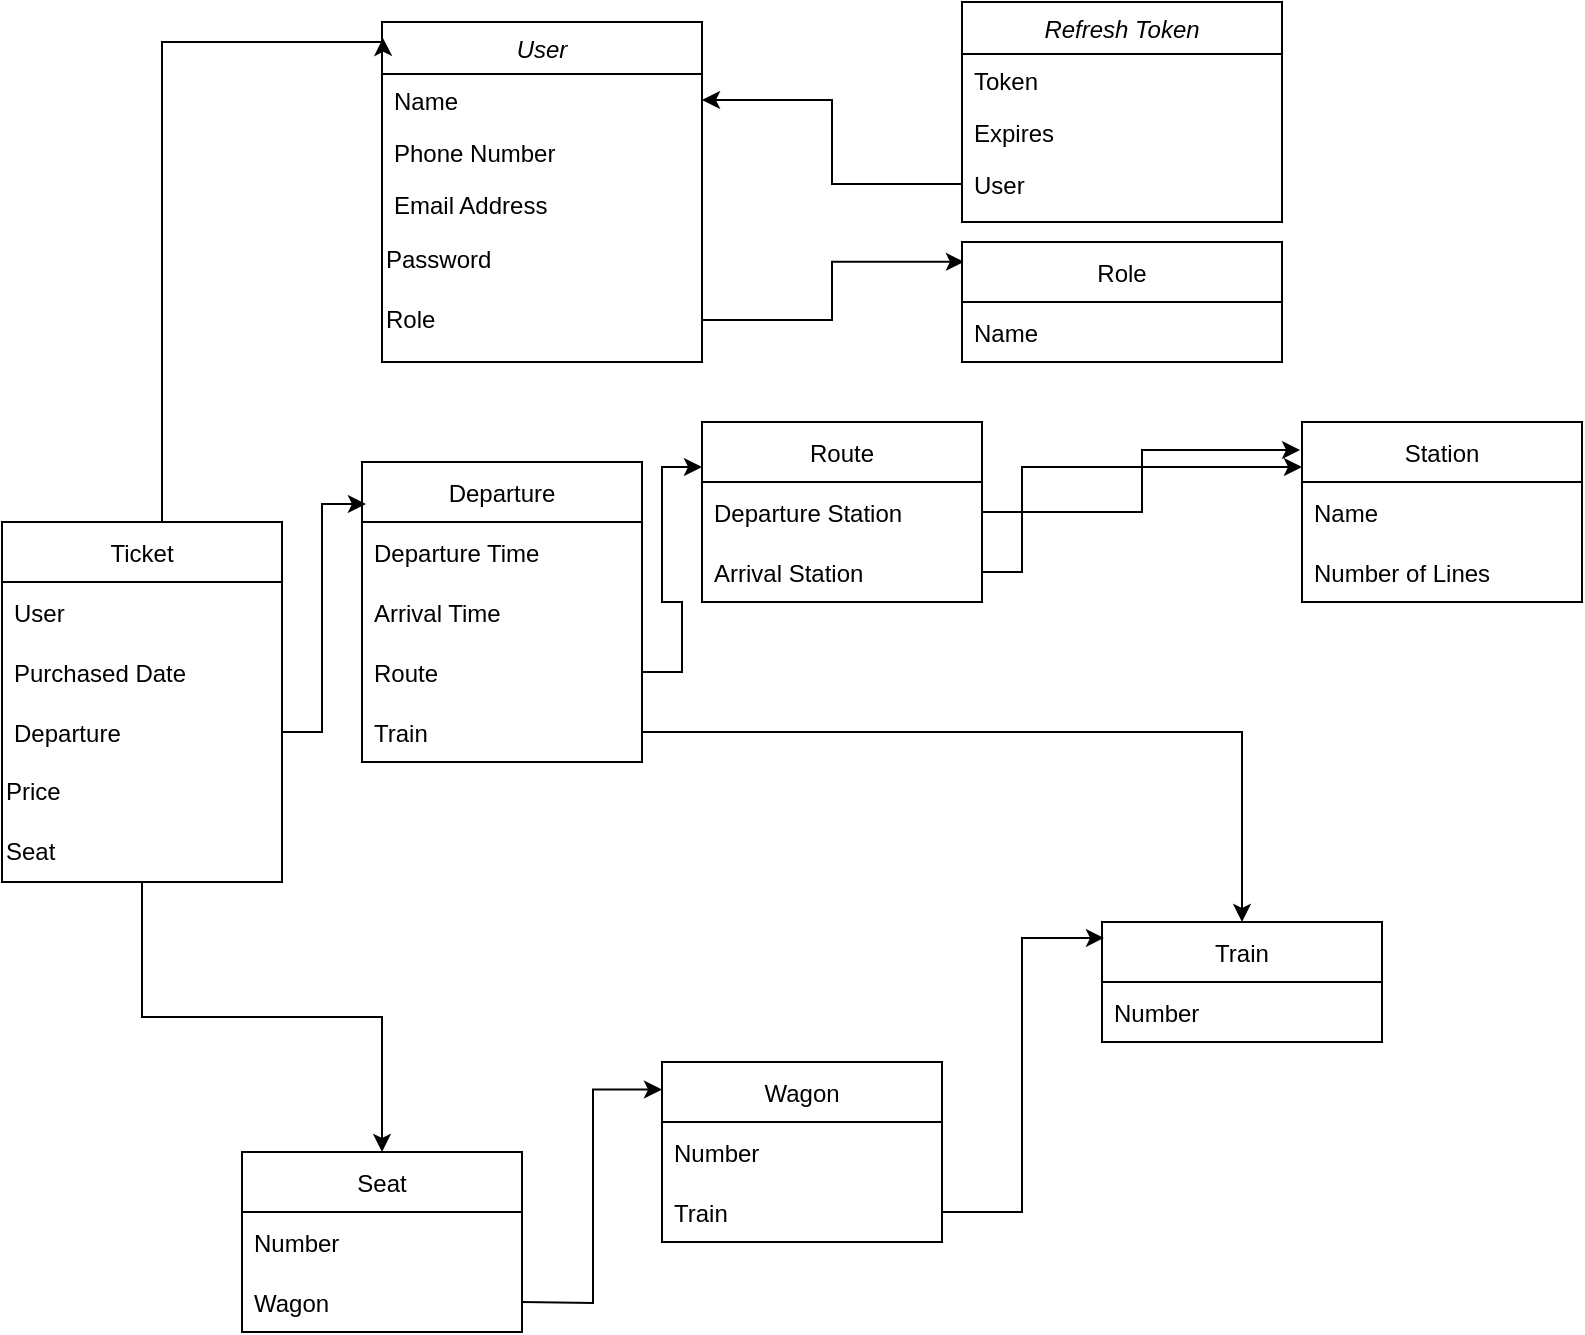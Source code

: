 <mxfile version="15.7.4" type="github">
  <diagram id="C5RBs43oDa-KdzZeNtuy" name="Page-1">
    <mxGraphModel dx="1038" dy="579" grid="1" gridSize="10" guides="1" tooltips="1" connect="1" arrows="1" fold="1" page="1" pageScale="1" pageWidth="827" pageHeight="1169" math="0" shadow="0">
      <root>
        <mxCell id="WIyWlLk6GJQsqaUBKTNV-0" />
        <mxCell id="WIyWlLk6GJQsqaUBKTNV-1" parent="WIyWlLk6GJQsqaUBKTNV-0" />
        <mxCell id="zkfFHV4jXpPFQw0GAbJ--0" value="User" style="swimlane;fontStyle=2;align=center;verticalAlign=top;childLayout=stackLayout;horizontal=1;startSize=26;horizontalStack=0;resizeParent=1;resizeLast=0;collapsible=1;marginBottom=0;rounded=0;shadow=0;strokeWidth=1;" parent="WIyWlLk6GJQsqaUBKTNV-1" vertex="1">
          <mxGeometry x="220" y="40" width="160" height="170" as="geometry">
            <mxRectangle x="230" y="140" width="160" height="26" as="alternateBounds" />
          </mxGeometry>
        </mxCell>
        <mxCell id="zkfFHV4jXpPFQw0GAbJ--1" value="Name" style="text;align=left;verticalAlign=top;spacingLeft=4;spacingRight=4;overflow=hidden;rotatable=0;points=[[0,0.5],[1,0.5]];portConstraint=eastwest;" parent="zkfFHV4jXpPFQw0GAbJ--0" vertex="1">
          <mxGeometry y="26" width="160" height="26" as="geometry" />
        </mxCell>
        <mxCell id="zkfFHV4jXpPFQw0GAbJ--2" value="Phone Number" style="text;align=left;verticalAlign=top;spacingLeft=4;spacingRight=4;overflow=hidden;rotatable=0;points=[[0,0.5],[1,0.5]];portConstraint=eastwest;rounded=0;shadow=0;html=0;" parent="zkfFHV4jXpPFQw0GAbJ--0" vertex="1">
          <mxGeometry y="52" width="160" height="26" as="geometry" />
        </mxCell>
        <mxCell id="zkfFHV4jXpPFQw0GAbJ--3" value="Email Address" style="text;align=left;verticalAlign=top;spacingLeft=4;spacingRight=4;overflow=hidden;rotatable=0;points=[[0,0.5],[1,0.5]];portConstraint=eastwest;rounded=0;shadow=0;html=0;" parent="zkfFHV4jXpPFQw0GAbJ--0" vertex="1">
          <mxGeometry y="78" width="160" height="26" as="geometry" />
        </mxCell>
        <mxCell id="L3c_1vITKOUlRn1arU0Z-3" value="Password" style="text;html=1;strokeColor=none;fillColor=none;align=left;verticalAlign=middle;whiteSpace=wrap;rounded=0;" parent="zkfFHV4jXpPFQw0GAbJ--0" vertex="1">
          <mxGeometry y="104" width="160" height="30" as="geometry" />
        </mxCell>
        <mxCell id="L3c_1vITKOUlRn1arU0Z-2" value="Role" style="text;html=1;strokeColor=none;fillColor=none;align=left;verticalAlign=middle;whiteSpace=wrap;rounded=0;" parent="zkfFHV4jXpPFQw0GAbJ--0" vertex="1">
          <mxGeometry y="134" width="160" height="30" as="geometry" />
        </mxCell>
        <mxCell id="L3c_1vITKOUlRn1arU0Z-8" style="edgeStyle=orthogonalEdgeStyle;rounded=0;orthogonalLoop=1;jettySize=auto;html=1;exitX=1;exitY=0.5;exitDx=0;exitDy=0;entryX=0.006;entryY=0.165;entryDx=0;entryDy=0;entryPerimeter=0;" parent="WIyWlLk6GJQsqaUBKTNV-1" source="L3c_1vITKOUlRn1arU0Z-2" target="L3c_1vITKOUlRn1arU0Z-4" edge="1">
          <mxGeometry relative="1" as="geometry" />
        </mxCell>
        <mxCell id="L3c_1vITKOUlRn1arU0Z-14" style="edgeStyle=orthogonalEdgeStyle;rounded=0;orthogonalLoop=1;jettySize=auto;html=1;entryX=0.003;entryY=0.047;entryDx=0;entryDy=0;entryPerimeter=0;" parent="WIyWlLk6GJQsqaUBKTNV-1" source="L3c_1vITKOUlRn1arU0Z-9" target="zkfFHV4jXpPFQw0GAbJ--0" edge="1">
          <mxGeometry relative="1" as="geometry">
            <Array as="points">
              <mxPoint x="110" y="50" />
            </Array>
          </mxGeometry>
        </mxCell>
        <mxCell id="L3c_1vITKOUlRn1arU0Z-9" value="Ticket" style="swimlane;fontStyle=0;childLayout=stackLayout;horizontal=1;startSize=30;horizontalStack=0;resizeParent=1;resizeParentMax=0;resizeLast=0;collapsible=1;marginBottom=0;align=center;" parent="WIyWlLk6GJQsqaUBKTNV-1" vertex="1">
          <mxGeometry x="30" y="290" width="140" height="180" as="geometry" />
        </mxCell>
        <mxCell id="L3c_1vITKOUlRn1arU0Z-10" value="User" style="text;strokeColor=none;fillColor=none;align=left;verticalAlign=middle;spacingLeft=4;spacingRight=4;overflow=hidden;points=[[0,0.5],[1,0.5]];portConstraint=eastwest;rotatable=0;" parent="L3c_1vITKOUlRn1arU0Z-9" vertex="1">
          <mxGeometry y="30" width="140" height="30" as="geometry" />
        </mxCell>
        <mxCell id="L3c_1vITKOUlRn1arU0Z-11" value="Purchased Date" style="text;strokeColor=none;fillColor=none;align=left;verticalAlign=middle;spacingLeft=4;spacingRight=4;overflow=hidden;points=[[0,0.5],[1,0.5]];portConstraint=eastwest;rotatable=0;" parent="L3c_1vITKOUlRn1arU0Z-9" vertex="1">
          <mxGeometry y="60" width="140" height="30" as="geometry" />
        </mxCell>
        <mxCell id="L3c_1vITKOUlRn1arU0Z-12" value="Departure" style="text;strokeColor=none;fillColor=none;align=left;verticalAlign=middle;spacingLeft=4;spacingRight=4;overflow=hidden;points=[[0,0.5],[1,0.5]];portConstraint=eastwest;rotatable=0;" parent="L3c_1vITKOUlRn1arU0Z-9" vertex="1">
          <mxGeometry y="90" width="140" height="30" as="geometry" />
        </mxCell>
        <mxCell id="L3c_1vITKOUlRn1arU0Z-15" value="Price" style="text;html=1;strokeColor=none;fillColor=none;align=left;verticalAlign=middle;whiteSpace=wrap;rounded=0;" parent="L3c_1vITKOUlRn1arU0Z-9" vertex="1">
          <mxGeometry y="120" width="140" height="30" as="geometry" />
        </mxCell>
        <mxCell id="duiz7f9OSfAzjs-m36-N-15" value="Seat" style="text;html=1;strokeColor=none;fillColor=none;align=left;verticalAlign=middle;whiteSpace=wrap;rounded=0;" parent="L3c_1vITKOUlRn1arU0Z-9" vertex="1">
          <mxGeometry y="150" width="140" height="30" as="geometry" />
        </mxCell>
        <mxCell id="L3c_1vITKOUlRn1arU0Z-17" value="Route" style="swimlane;fontStyle=0;childLayout=stackLayout;horizontal=1;startSize=30;horizontalStack=0;resizeParent=1;resizeParentMax=0;resizeLast=0;collapsible=1;marginBottom=0;align=center;" parent="WIyWlLk6GJQsqaUBKTNV-1" vertex="1">
          <mxGeometry x="380" y="240" width="140" height="90" as="geometry" />
        </mxCell>
        <mxCell id="L3c_1vITKOUlRn1arU0Z-18" value="Departure Station" style="text;strokeColor=none;fillColor=none;align=left;verticalAlign=middle;spacingLeft=4;spacingRight=4;overflow=hidden;points=[[0,0.5],[1,0.5]];portConstraint=eastwest;rotatable=0;" parent="L3c_1vITKOUlRn1arU0Z-17" vertex="1">
          <mxGeometry y="30" width="140" height="30" as="geometry" />
        </mxCell>
        <mxCell id="L3c_1vITKOUlRn1arU0Z-19" value="Arrival Station" style="text;strokeColor=none;fillColor=none;align=left;verticalAlign=middle;spacingLeft=4;spacingRight=4;overflow=hidden;points=[[0,0.5],[1,0.5]];portConstraint=eastwest;rotatable=0;" parent="L3c_1vITKOUlRn1arU0Z-17" vertex="1">
          <mxGeometry y="60" width="140" height="30" as="geometry" />
        </mxCell>
        <mxCell id="L3c_1vITKOUlRn1arU0Z-28" value="Train" style="swimlane;fontStyle=0;childLayout=stackLayout;horizontal=1;startSize=30;horizontalStack=0;resizeParent=1;resizeParentMax=0;resizeLast=0;collapsible=1;marginBottom=0;align=center;" parent="WIyWlLk6GJQsqaUBKTNV-1" vertex="1">
          <mxGeometry x="580" y="490" width="140" height="60" as="geometry" />
        </mxCell>
        <mxCell id="L3c_1vITKOUlRn1arU0Z-29" value="Number" style="text;strokeColor=none;fillColor=none;align=left;verticalAlign=middle;spacingLeft=4;spacingRight=4;overflow=hidden;points=[[0,0.5],[1,0.5]];portConstraint=eastwest;rotatable=0;" parent="L3c_1vITKOUlRn1arU0Z-28" vertex="1">
          <mxGeometry y="30" width="140" height="30" as="geometry" />
        </mxCell>
        <mxCell id="L3c_1vITKOUlRn1arU0Z-34" value="Wagon" style="swimlane;fontStyle=0;childLayout=stackLayout;horizontal=1;startSize=30;horizontalStack=0;resizeParent=1;resizeParentMax=0;resizeLast=0;collapsible=1;marginBottom=0;align=center;" parent="WIyWlLk6GJQsqaUBKTNV-1" vertex="1">
          <mxGeometry x="360" y="560" width="140" height="90" as="geometry" />
        </mxCell>
        <mxCell id="L3c_1vITKOUlRn1arU0Z-35" value="Number" style="text;strokeColor=none;fillColor=none;align=left;verticalAlign=middle;spacingLeft=4;spacingRight=4;overflow=hidden;points=[[0,0.5],[1,0.5]];portConstraint=eastwest;rotatable=0;" parent="L3c_1vITKOUlRn1arU0Z-34" vertex="1">
          <mxGeometry y="30" width="140" height="30" as="geometry" />
        </mxCell>
        <mxCell id="L3c_1vITKOUlRn1arU0Z-37" value="Train" style="text;strokeColor=none;fillColor=none;align=left;verticalAlign=middle;spacingLeft=4;spacingRight=4;overflow=hidden;points=[[0,0.5],[1,0.5]];portConstraint=eastwest;rotatable=0;" parent="L3c_1vITKOUlRn1arU0Z-34" vertex="1">
          <mxGeometry y="60" width="140" height="30" as="geometry" />
        </mxCell>
        <mxCell id="L3c_1vITKOUlRn1arU0Z-38" value="Seat" style="swimlane;fontStyle=0;childLayout=stackLayout;horizontal=1;startSize=30;horizontalStack=0;resizeParent=1;resizeParentMax=0;resizeLast=0;collapsible=1;marginBottom=0;align=center;" parent="WIyWlLk6GJQsqaUBKTNV-1" vertex="1">
          <mxGeometry x="150" y="605" width="140" height="90" as="geometry" />
        </mxCell>
        <mxCell id="L3c_1vITKOUlRn1arU0Z-39" value="Number" style="text;strokeColor=none;fillColor=none;align=left;verticalAlign=middle;spacingLeft=4;spacingRight=4;overflow=hidden;points=[[0,0.5],[1,0.5]];portConstraint=eastwest;rotatable=0;" parent="L3c_1vITKOUlRn1arU0Z-38" vertex="1">
          <mxGeometry y="30" width="140" height="30" as="geometry" />
        </mxCell>
        <mxCell id="L3c_1vITKOUlRn1arU0Z-41" value="Wagon" style="text;strokeColor=none;fillColor=none;align=left;verticalAlign=middle;spacingLeft=4;spacingRight=4;overflow=hidden;points=[[0,0.5],[1,0.5]];portConstraint=eastwest;rotatable=0;" parent="L3c_1vITKOUlRn1arU0Z-38" vertex="1">
          <mxGeometry y="60" width="140" height="30" as="geometry" />
        </mxCell>
        <mxCell id="L3c_1vITKOUlRn1arU0Z-42" style="edgeStyle=orthogonalEdgeStyle;rounded=0;orthogonalLoop=1;jettySize=auto;html=1;entryX=0;entryY=0.153;entryDx=0;entryDy=0;entryPerimeter=0;" parent="WIyWlLk6GJQsqaUBKTNV-1" target="L3c_1vITKOUlRn1arU0Z-34" edge="1">
          <mxGeometry relative="1" as="geometry">
            <mxPoint x="290" y="680" as="sourcePoint" />
          </mxGeometry>
        </mxCell>
        <mxCell id="uYX4lzhbs5rzeqxoYIwB-0" style="edgeStyle=orthogonalEdgeStyle;rounded=0;orthogonalLoop=1;jettySize=auto;html=1;exitX=1;exitY=0.5;exitDx=0;exitDy=0;entryX=0.007;entryY=0.133;entryDx=0;entryDy=0;entryPerimeter=0;" parent="WIyWlLk6GJQsqaUBKTNV-1" source="L3c_1vITKOUlRn1arU0Z-37" target="L3c_1vITKOUlRn1arU0Z-28" edge="1">
          <mxGeometry relative="1" as="geometry" />
        </mxCell>
        <mxCell id="duiz7f9OSfAzjs-m36-N-0" value="Station" style="swimlane;fontStyle=0;childLayout=stackLayout;horizontal=1;startSize=30;horizontalStack=0;resizeParent=1;resizeParentMax=0;resizeLast=0;collapsible=1;marginBottom=0;align=center;" parent="WIyWlLk6GJQsqaUBKTNV-1" vertex="1">
          <mxGeometry x="680" y="240" width="140" height="90" as="geometry" />
        </mxCell>
        <mxCell id="duiz7f9OSfAzjs-m36-N-1" value="Name" style="text;strokeColor=none;fillColor=none;align=left;verticalAlign=middle;spacingLeft=4;spacingRight=4;overflow=hidden;points=[[0,0.5],[1,0.5]];portConstraint=eastwest;rotatable=0;" parent="duiz7f9OSfAzjs-m36-N-0" vertex="1">
          <mxGeometry y="30" width="140" height="30" as="geometry" />
        </mxCell>
        <mxCell id="duiz7f9OSfAzjs-m36-N-16" value="Number of Lines" style="text;strokeColor=none;fillColor=none;align=left;verticalAlign=middle;spacingLeft=4;spacingRight=4;overflow=hidden;points=[[0,0.5],[1,0.5]];portConstraint=eastwest;rotatable=0;" parent="duiz7f9OSfAzjs-m36-N-0" vertex="1">
          <mxGeometry y="60" width="140" height="30" as="geometry" />
        </mxCell>
        <mxCell id="duiz7f9OSfAzjs-m36-N-3" style="edgeStyle=orthogonalEdgeStyle;rounded=0;orthogonalLoop=1;jettySize=auto;html=1;entryX=-0.007;entryY=0.156;entryDx=0;entryDy=0;entryPerimeter=0;" parent="WIyWlLk6GJQsqaUBKTNV-1" source="L3c_1vITKOUlRn1arU0Z-18" target="duiz7f9OSfAzjs-m36-N-0" edge="1">
          <mxGeometry relative="1" as="geometry" />
        </mxCell>
        <mxCell id="duiz7f9OSfAzjs-m36-N-4" style="edgeStyle=orthogonalEdgeStyle;rounded=0;orthogonalLoop=1;jettySize=auto;html=1;exitX=1;exitY=0.5;exitDx=0;exitDy=0;entryX=0;entryY=0.25;entryDx=0;entryDy=0;" parent="WIyWlLk6GJQsqaUBKTNV-1" source="L3c_1vITKOUlRn1arU0Z-19" target="duiz7f9OSfAzjs-m36-N-0" edge="1">
          <mxGeometry relative="1" as="geometry">
            <Array as="points">
              <mxPoint x="540" y="315" />
              <mxPoint x="540" y="263" />
            </Array>
          </mxGeometry>
        </mxCell>
        <mxCell id="duiz7f9OSfAzjs-m36-N-5" value="Departure" style="swimlane;fontStyle=0;childLayout=stackLayout;horizontal=1;startSize=30;horizontalStack=0;resizeParent=1;resizeParentMax=0;resizeLast=0;collapsible=1;marginBottom=0;align=center;" parent="WIyWlLk6GJQsqaUBKTNV-1" vertex="1">
          <mxGeometry x="210" y="260" width="140" height="150" as="geometry" />
        </mxCell>
        <mxCell id="duiz7f9OSfAzjs-m36-N-8" value="Departure Time" style="text;strokeColor=none;fillColor=none;align=left;verticalAlign=middle;spacingLeft=4;spacingRight=4;overflow=hidden;points=[[0,0.5],[1,0.5]];portConstraint=eastwest;rotatable=0;" parent="duiz7f9OSfAzjs-m36-N-5" vertex="1">
          <mxGeometry y="30" width="140" height="30" as="geometry" />
        </mxCell>
        <mxCell id="duiz7f9OSfAzjs-m36-N-9" value="Arrival Time" style="text;strokeColor=none;fillColor=none;align=left;verticalAlign=middle;spacingLeft=4;spacingRight=4;overflow=hidden;points=[[0,0.5],[1,0.5]];portConstraint=eastwest;rotatable=0;" parent="duiz7f9OSfAzjs-m36-N-5" vertex="1">
          <mxGeometry y="60" width="140" height="30" as="geometry" />
        </mxCell>
        <mxCell id="duiz7f9OSfAzjs-m36-N-11" value="Route" style="text;strokeColor=none;fillColor=none;align=left;verticalAlign=middle;spacingLeft=4;spacingRight=4;overflow=hidden;points=[[0,0.5],[1,0.5]];portConstraint=eastwest;rotatable=0;" parent="duiz7f9OSfAzjs-m36-N-5" vertex="1">
          <mxGeometry y="90" width="140" height="30" as="geometry" />
        </mxCell>
        <mxCell id="duiz7f9OSfAzjs-m36-N-13" value="Train" style="text;strokeColor=none;fillColor=none;align=left;verticalAlign=middle;spacingLeft=4;spacingRight=4;overflow=hidden;points=[[0,0.5],[1,0.5]];portConstraint=eastwest;rotatable=0;" parent="duiz7f9OSfAzjs-m36-N-5" vertex="1">
          <mxGeometry y="120" width="140" height="30" as="geometry" />
        </mxCell>
        <mxCell id="duiz7f9OSfAzjs-m36-N-10" style="edgeStyle=orthogonalEdgeStyle;rounded=0;orthogonalLoop=1;jettySize=auto;html=1;entryX=0.014;entryY=0.14;entryDx=0;entryDy=0;entryPerimeter=0;" parent="WIyWlLk6GJQsqaUBKTNV-1" source="L3c_1vITKOUlRn1arU0Z-12" target="duiz7f9OSfAzjs-m36-N-5" edge="1">
          <mxGeometry relative="1" as="geometry" />
        </mxCell>
        <mxCell id="duiz7f9OSfAzjs-m36-N-12" style="edgeStyle=orthogonalEdgeStyle;rounded=0;orthogonalLoop=1;jettySize=auto;html=1;entryX=0;entryY=0.25;entryDx=0;entryDy=0;" parent="WIyWlLk6GJQsqaUBKTNV-1" source="duiz7f9OSfAzjs-m36-N-11" target="L3c_1vITKOUlRn1arU0Z-17" edge="1">
          <mxGeometry relative="1" as="geometry" />
        </mxCell>
        <mxCell id="duiz7f9OSfAzjs-m36-N-14" style="edgeStyle=orthogonalEdgeStyle;rounded=0;orthogonalLoop=1;jettySize=auto;html=1;" parent="WIyWlLk6GJQsqaUBKTNV-1" source="duiz7f9OSfAzjs-m36-N-13" target="L3c_1vITKOUlRn1arU0Z-28" edge="1">
          <mxGeometry relative="1" as="geometry" />
        </mxCell>
        <mxCell id="duiz7f9OSfAzjs-m36-N-17" style="edgeStyle=orthogonalEdgeStyle;rounded=0;orthogonalLoop=1;jettySize=auto;html=1;entryX=0.5;entryY=0;entryDx=0;entryDy=0;" parent="WIyWlLk6GJQsqaUBKTNV-1" source="duiz7f9OSfAzjs-m36-N-15" target="L3c_1vITKOUlRn1arU0Z-38" edge="1">
          <mxGeometry relative="1" as="geometry" />
        </mxCell>
        <mxCell id="zTpF4f47Lrr3_xw_1des-0" value="Refresh Token" style="swimlane;fontStyle=2;align=center;verticalAlign=top;childLayout=stackLayout;horizontal=1;startSize=26;horizontalStack=0;resizeParent=1;resizeLast=0;collapsible=1;marginBottom=0;rounded=0;shadow=0;strokeWidth=1;" vertex="1" parent="WIyWlLk6GJQsqaUBKTNV-1">
          <mxGeometry x="510" y="30" width="160" height="110" as="geometry">
            <mxRectangle x="230" y="140" width="160" height="26" as="alternateBounds" />
          </mxGeometry>
        </mxCell>
        <mxCell id="zTpF4f47Lrr3_xw_1des-1" value="Token" style="text;align=left;verticalAlign=top;spacingLeft=4;spacingRight=4;overflow=hidden;rotatable=0;points=[[0,0.5],[1,0.5]];portConstraint=eastwest;" vertex="1" parent="zTpF4f47Lrr3_xw_1des-0">
          <mxGeometry y="26" width="160" height="26" as="geometry" />
        </mxCell>
        <mxCell id="zTpF4f47Lrr3_xw_1des-2" value="Expires" style="text;align=left;verticalAlign=top;spacingLeft=4;spacingRight=4;overflow=hidden;rotatable=0;points=[[0,0.5],[1,0.5]];portConstraint=eastwest;rounded=0;shadow=0;html=0;" vertex="1" parent="zTpF4f47Lrr3_xw_1des-0">
          <mxGeometry y="52" width="160" height="26" as="geometry" />
        </mxCell>
        <mxCell id="zTpF4f47Lrr3_xw_1des-3" value="User" style="text;align=left;verticalAlign=top;spacingLeft=4;spacingRight=4;overflow=hidden;rotatable=0;points=[[0,0.5],[1,0.5]];portConstraint=eastwest;rounded=0;shadow=0;html=0;" vertex="1" parent="zTpF4f47Lrr3_xw_1des-0">
          <mxGeometry y="78" width="160" height="26" as="geometry" />
        </mxCell>
        <mxCell id="zTpF4f47Lrr3_xw_1des-6" style="edgeStyle=orthogonalEdgeStyle;rounded=0;orthogonalLoop=1;jettySize=auto;html=1;entryX=1;entryY=0.5;entryDx=0;entryDy=0;" edge="1" parent="WIyWlLk6GJQsqaUBKTNV-1" source="zTpF4f47Lrr3_xw_1des-3" target="zkfFHV4jXpPFQw0GAbJ--1">
          <mxGeometry relative="1" as="geometry" />
        </mxCell>
        <mxCell id="L3c_1vITKOUlRn1arU0Z-4" value="Role" style="swimlane;fontStyle=0;childLayout=stackLayout;horizontal=1;startSize=30;horizontalStack=0;resizeParent=1;resizeParentMax=0;resizeLast=0;collapsible=1;marginBottom=0;align=center;" parent="WIyWlLk6GJQsqaUBKTNV-1" vertex="1">
          <mxGeometry x="510" y="150" width="160" height="60" as="geometry" />
        </mxCell>
        <mxCell id="L3c_1vITKOUlRn1arU0Z-5" value="Name" style="text;strokeColor=none;fillColor=none;align=left;verticalAlign=middle;spacingLeft=4;spacingRight=4;overflow=hidden;points=[[0,0.5],[1,0.5]];portConstraint=eastwest;rotatable=0;" parent="L3c_1vITKOUlRn1arU0Z-4" vertex="1">
          <mxGeometry y="30" width="160" height="30" as="geometry" />
        </mxCell>
      </root>
    </mxGraphModel>
  </diagram>
</mxfile>
